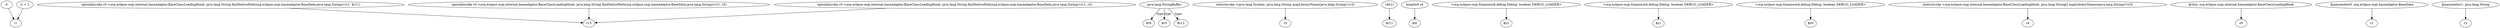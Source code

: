 digraph g {
0[label="0"]
1[label="i1"]
0->1[label=""]
2[label="specialinvoke r0.<org.eclipse.osgi.internal.baseadaptor.BaseClassLoadingHook: java.lang.String findNativePath(org.eclipse.osgi.baseadaptor.BaseData,java.lang.String)>(r1, $r11)"]
3[label="r15"]
2->3[label=""]
4[label="java.lang.StringBuffer"]
5[label="$r8"]
4->5[label="type"]
6[label="staticinvoke <java.lang.System: java.lang.String mapLibraryName(java.lang.String)>(r2)"]
7[label="r3"]
6->7[label=""]
8[label="r4[i1]"]
9[label="$r11"]
8->9[label=""]
10[label="lengthof r4"]
11[label="$i0"]
10->11[label=""]
12[label="<org.eclipse.osgi.framework.debug.Debug: boolean DEBUG_LOADER>"]
13[label="$z2"]
12->13[label=""]
14[label="$r5"]
4->14[label="type"]
15[label="<org.eclipse.osgi.framework.debug.Debug: boolean DEBUG_LOADER>"]
16[label="$z1"]
15->16[label=""]
17[label="<org.eclipse.osgi.framework.debug.Debug: boolean DEBUG_LOADER>"]
18[label="$z0"]
17->18[label=""]
19[label="$r12"]
4->19[label="type"]
20[label="specialinvoke r0.<org.eclipse.osgi.internal.baseadaptor.BaseClassLoadingHook: java.lang.String findNativePath(org.eclipse.osgi.baseadaptor.BaseData,java.lang.String)>(r1, r3)"]
20->3[label=""]
21[label="staticinvoke <org.eclipse.osgi.internal.baseadaptor.BaseClassLoadingHook: java.lang.String[] mapLibraryNames(java.lang.String)>(r3)"]
22[label="r4"]
21->22[label=""]
23[label="i1 + 1"]
23->1[label=""]
24[label="@this: org.eclipse.osgi.internal.baseadaptor.BaseClassLoadingHook"]
25[label="r0"]
24->25[label=""]
26[label="specialinvoke r0.<org.eclipse.osgi.internal.baseadaptor.BaseClassLoadingHook: java.lang.String findNativePath(org.eclipse.osgi.baseadaptor.BaseData,java.lang.String)>(r1, r2)"]
26->3[label=""]
27[label="@parameter0: org.eclipse.osgi.baseadaptor.BaseData"]
28[label="r1"]
27->28[label=""]
29[label="@parameter1: java.lang.String"]
30[label="r2"]
29->30[label=""]
}